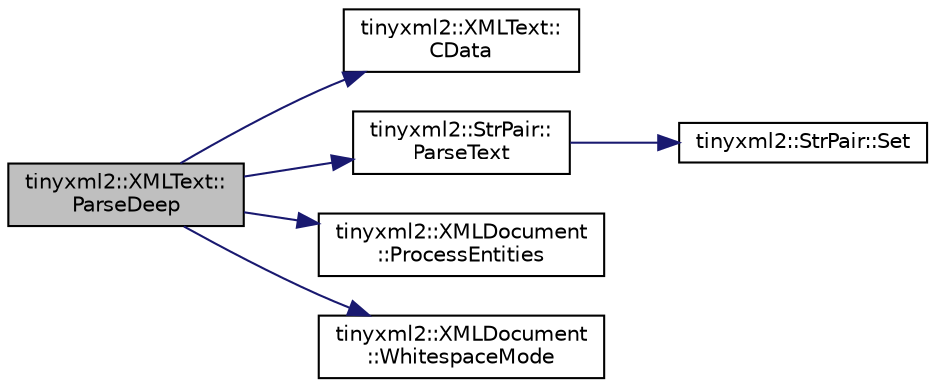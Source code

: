 digraph "tinyxml2::XMLText::ParseDeep"
{
 // LATEX_PDF_SIZE
  edge [fontname="Helvetica",fontsize="10",labelfontname="Helvetica",labelfontsize="10"];
  node [fontname="Helvetica",fontsize="10",shape=record];
  rankdir="LR";
  Node1 [label="tinyxml2::XMLText::\lParseDeep",height=0.2,width=0.4,color="black", fillcolor="grey75", style="filled", fontcolor="black",tooltip=" "];
  Node1 -> Node2 [color="midnightblue",fontsize="10",style="solid"];
  Node2 [label="tinyxml2::XMLText::\lCData",height=0.2,width=0.4,color="black", fillcolor="white", style="filled",URL="$classtinyxml2_1_1XMLText.html#ac1bb5ea4166c320882d9e0ad16fd385b",tooltip="Returns true if this is a CDATA text element."];
  Node1 -> Node3 [color="midnightblue",fontsize="10",style="solid"];
  Node3 [label="tinyxml2::StrPair::\lParseText",height=0.2,width=0.4,color="black", fillcolor="white", style="filled",URL="$classtinyxml2_1_1StrPair.html#a68e6999b7677fa711287ececb9ba317e",tooltip=" "];
  Node3 -> Node4 [color="midnightblue",fontsize="10",style="solid"];
  Node4 [label="tinyxml2::StrPair::Set",height=0.2,width=0.4,color="black", fillcolor="white", style="filled",URL="$classtinyxml2_1_1StrPair.html#a4f05549373394266a1eecba26813c166",tooltip=" "];
  Node1 -> Node5 [color="midnightblue",fontsize="10",style="solid"];
  Node5 [label="tinyxml2::XMLDocument\l::ProcessEntities",height=0.2,width=0.4,color="black", fillcolor="white", style="filled",URL="$classtinyxml2_1_1XMLDocument.html#a53e6c035b1b539563fef8c817fb30469",tooltip=" "];
  Node1 -> Node6 [color="midnightblue",fontsize="10",style="solid"];
  Node6 [label="tinyxml2::XMLDocument\l::WhitespaceMode",height=0.2,width=0.4,color="black", fillcolor="white", style="filled",URL="$classtinyxml2_1_1XMLDocument.html#a810ce508e6e0365497c2a9deb83c9ca7",tooltip=" "];
}
